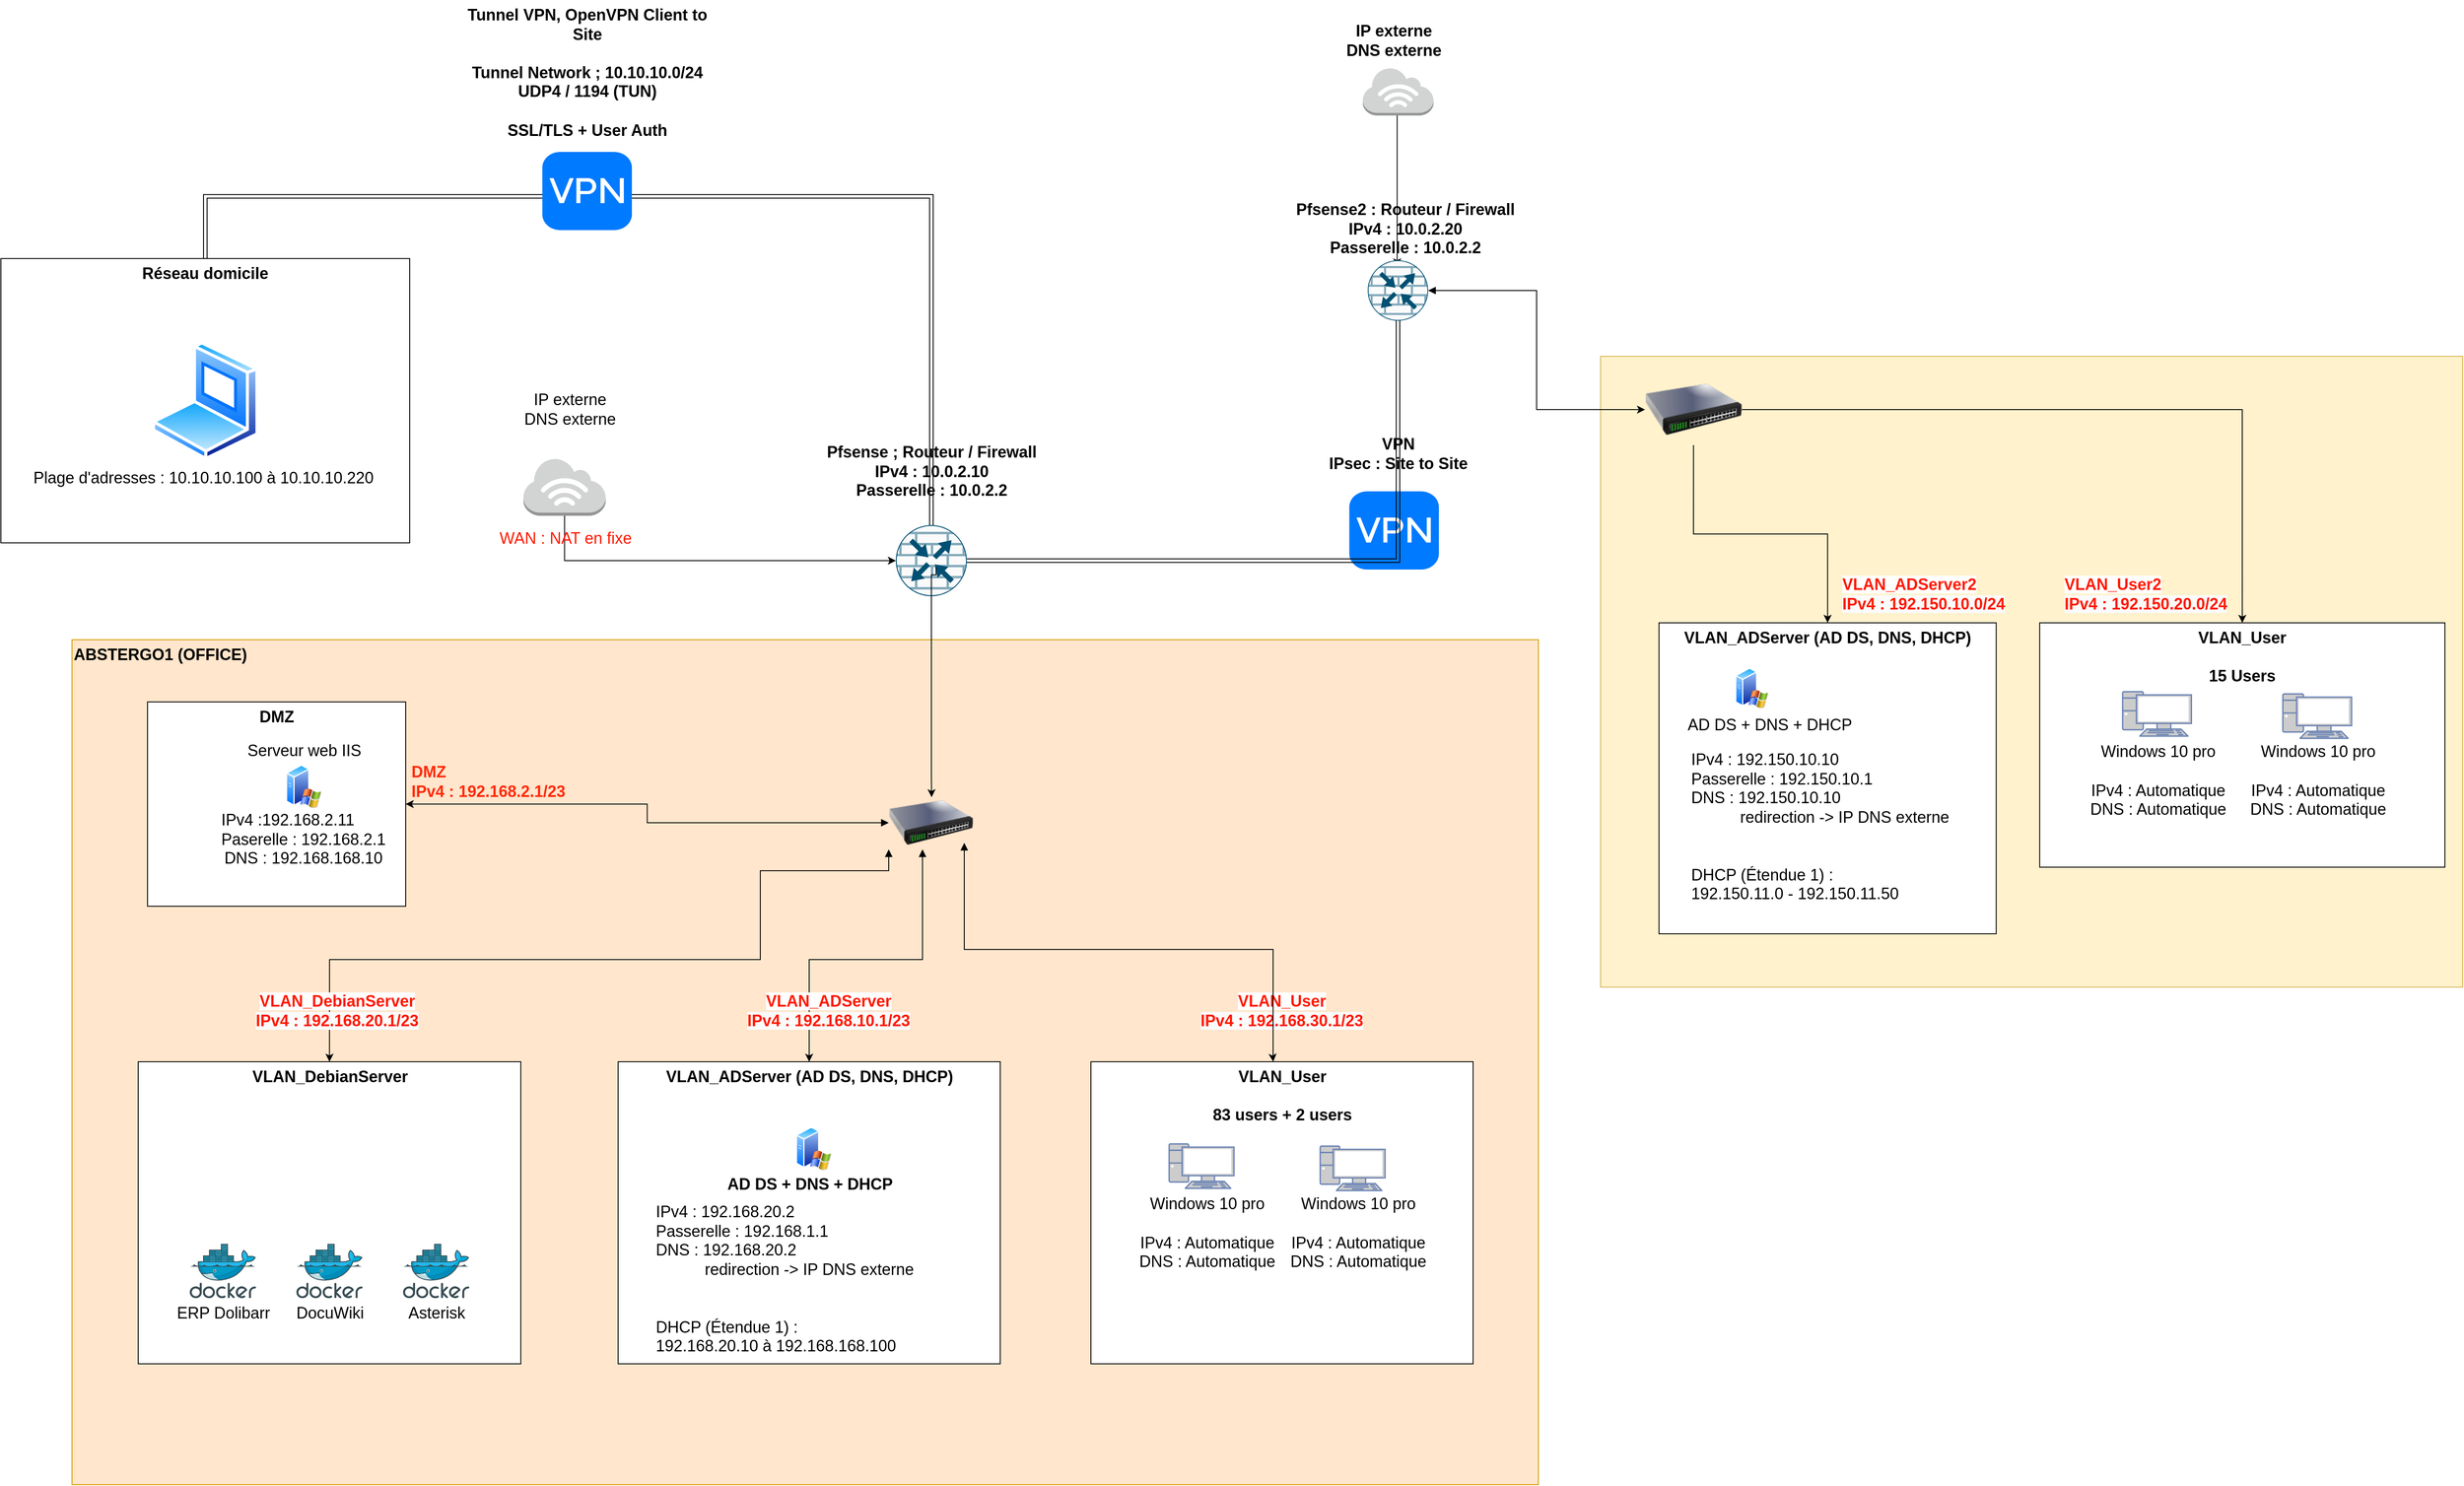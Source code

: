 <mxfile version="22.1.11" type="github">
  <diagram name="Page-1" id="MvZi6WjR5LI27vXb7WO2">
    <mxGraphModel dx="3434" dy="2525" grid="1" gridSize="10" guides="1" tooltips="1" connect="1" arrows="1" fold="1" page="1" pageScale="1" pageWidth="827" pageHeight="1169" math="0" shadow="0">
      <root>
        <mxCell id="0" />
        <mxCell id="1" parent="0" />
        <mxCell id="mZaBF571lBJjx8OvWB_--7" value="&lt;font style=&quot;font-size: 18px;&quot;&gt;&lt;b style=&quot;font-size: 18px;&quot;&gt;ABSTERGO1 (OFFICE)&lt;/b&gt;&lt;/font&gt;" style="rounded=0;whiteSpace=wrap;html=1;verticalAlign=top;fillColor=#ffe6cc;strokeColor=#d79b00;align=left;fontSize=18;" parent="1" vertex="1">
          <mxGeometry x="-600" y="349" width="1650" height="951" as="geometry" />
        </mxCell>
        <mxCell id="mZaBF571lBJjx8OvWB_--5" style="edgeStyle=orthogonalEdgeStyle;rounded=0;orthogonalLoop=1;jettySize=auto;html=1;entryX=0.467;entryY=1.023;entryDx=0;entryDy=0;entryPerimeter=0;fontSize=18;" parent="1" source="er851UC71g-c0nVrdtV7-32" target="er851UC71g-c0nVrdtV7-31" edge="1">
          <mxGeometry relative="1" as="geometry">
            <Array as="points">
              <mxPoint x="895" y="-256" />
              <mxPoint x="891" y="-256" />
            </Array>
          </mxGeometry>
        </mxCell>
        <mxCell id="mZaBF571lBJjx8OvWB_--21" style="edgeStyle=orthogonalEdgeStyle;rounded=0;orthogonalLoop=1;jettySize=auto;html=1;entryX=0;entryY=0.5;entryDx=0;entryDy=0;entryPerimeter=0;fontSize=18;" parent="1" source="er851UC71g-c0nVrdtV7-3" target="er851UC71g-c0nVrdtV7-1" edge="1">
          <mxGeometry relative="1" as="geometry">
            <Array as="points">
              <mxPoint x="-46" y="260" />
            </Array>
          </mxGeometry>
        </mxCell>
        <mxCell id="6ZlObFO1UDX342JjieMF-1" value="" style="group;fontSize=18;" parent="1" vertex="1" connectable="0">
          <mxGeometry x="-680" y="-80" width="460" height="320" as="geometry" />
        </mxCell>
        <mxCell id="mZaBF571lBJjx8OvWB_--22" value="&lt;font style=&quot;font-size: 18px;&quot;&gt;&lt;b style=&quot;font-size: 18px;&quot;&gt;Réseau domicile&lt;/b&gt;&lt;/font&gt;" style="rounded=0;whiteSpace=wrap;html=1;verticalAlign=top;fontSize=18;" parent="6ZlObFO1UDX342JjieMF-1" vertex="1">
          <mxGeometry width="460" height="320" as="geometry" />
        </mxCell>
        <mxCell id="mZaBF571lBJjx8OvWB_--23" value="Plage d&#39;adresses : &lt;font style=&quot;font-size: 18px;&quot;&gt;10.10.10.100 à 10.10.10.220&lt;/font&gt;&amp;nbsp;" style="image;aspect=fixed;perimeter=ellipsePerimeter;html=1;align=center;shadow=0;dashed=0;spacingTop=3;image=img/lib/active_directory/laptop_client.svg;fontSize=18;" parent="6ZlObFO1UDX342JjieMF-1" vertex="1">
          <mxGeometry x="169.7" y="93" width="120.6" height="134" as="geometry" />
        </mxCell>
        <mxCell id="6ZlObFO1UDX342JjieMF-5" value="" style="group;fontSize=18;" parent="1" vertex="1" connectable="0">
          <mxGeometry x="1120" y="30" width="970" height="710" as="geometry" />
        </mxCell>
        <mxCell id="mZaBF571lBJjx8OvWB_--40" value="" style="rounded=0;whiteSpace=wrap;html=1;fillColor=#fff2cc;strokeColor=#d6b656;fontSize=18;" parent="6ZlObFO1UDX342JjieMF-5" vertex="1">
          <mxGeometry width="970" height="710" as="geometry" />
        </mxCell>
        <mxCell id="6ZlObFO1UDX342JjieMF-2" value="" style="group;fontSize=18;" parent="6ZlObFO1UDX342JjieMF-5" vertex="1" connectable="0">
          <mxGeometry x="65.723" y="300" width="384.493" height="350" as="geometry" />
        </mxCell>
        <mxCell id="mZaBF571lBJjx8OvWB_--6" value="&lt;b style=&quot;font-size: 18px;&quot;&gt;VLAN_ADServer (AD DS, DNS, DHCP)&lt;/b&gt;" style="rounded=0;whiteSpace=wrap;html=1;verticalAlign=top;fontSize=18;" parent="6ZlObFO1UDX342JjieMF-2" vertex="1">
          <mxGeometry width="379.42" height="350" as="geometry" />
        </mxCell>
        <mxCell id="6ZlObFO1UDX342JjieMF-23" value="" style="group;fontSize=18;" parent="6ZlObFO1UDX342JjieMF-2" vertex="1" connectable="0">
          <mxGeometry x="34.493" y="50" width="346.78" height="245" as="geometry" />
        </mxCell>
        <mxCell id="er851UC71g-c0nVrdtV7-41" value="" style="image;aspect=fixed;perimeter=ellipsePerimeter;html=1;align=center;shadow=0;dashed=0;spacingTop=3;image=img/lib/active_directory/windows_server_2.svg;fontSize=18;" parent="6ZlObFO1UDX342JjieMF-23" vertex="1">
          <mxGeometry x="51.273" width="37.29" height="46.612" as="geometry" />
        </mxCell>
        <mxCell id="er851UC71g-c0nVrdtV7-42" value="AD DS + DNS + DHCP&lt;br style=&quot;font-size: 18px;&quot;&gt;" style="text;html=1;align=center;verticalAlign=middle;resizable=0;points=[];autosize=1;strokeColor=none;fillColor=none;fontSize=18;" parent="6ZlObFO1UDX342JjieMF-23" vertex="1">
          <mxGeometry x="-15" y="45" width="210" height="40" as="geometry" />
        </mxCell>
        <mxCell id="er851UC71g-c0nVrdtV7-43" value="IPv4 : 192.150.10.10&lt;br style=&quot;font-size: 18px;&quot;&gt;Passerelle : 192.150.10.1&lt;br style=&quot;font-size: 18px;&quot;&gt;DNS : 192.150.10.10&lt;br style=&quot;font-size: 18px;&quot;&gt;&amp;nbsp; &amp;nbsp; &amp;nbsp; &amp;nbsp; &amp;nbsp; &amp;nbsp;redirection -&amp;gt; IP DNS externe&lt;br style=&quot;font-size: 18px;&quot;&gt;&amp;nbsp; &amp;nbsp; &amp;nbsp; &amp;nbsp; &amp;nbsp; &amp;nbsp; &amp;nbsp; &amp;nbsp; &amp;nbsp; &amp;nbsp; &amp;nbsp; &amp;nbsp; &amp;nbsp; &amp;nbsp; &amp;nbsp; &amp;nbsp; &lt;br style=&quot;font-size: 18px;&quot;&gt;&lt;br style=&quot;font-size: 18px;&quot;&gt;DHCP (Étendue 1) :&lt;br style=&quot;font-size: 18px;&quot;&gt;192.150.11.0 - 192.150.11.50" style="text;html=1;align=left;verticalAlign=middle;resizable=0;points=[];autosize=1;strokeColor=none;fillColor=none;fontSize=18;" parent="6ZlObFO1UDX342JjieMF-2" vertex="1">
          <mxGeometry x="34.493" y="135" width="310" height="190" as="geometry" />
        </mxCell>
        <mxCell id="6ZlObFO1UDX342JjieMF-3" value="" style="group;fontSize=18;" parent="6ZlObFO1UDX342JjieMF-5" vertex="1" connectable="0">
          <mxGeometry x="494.09" y="300" width="455.91" height="275" as="geometry" />
        </mxCell>
        <mxCell id="mZaBF571lBJjx8OvWB_--32" value="&lt;font style=&quot;font-size: 18px;&quot;&gt;&lt;b style=&quot;font-size: 18px;&quot;&gt;VLAN_User&lt;br style=&quot;font-size: 18px;&quot;&gt;&lt;br style=&quot;font-size: 18px;&quot;&gt;15 Users&lt;br style=&quot;font-size: 18px;&quot;&gt;&lt;/b&gt;&lt;/font&gt;" style="rounded=0;whiteSpace=wrap;html=1;verticalAlign=top;fontSize=18;" parent="6ZlObFO1UDX342JjieMF-3" vertex="1">
          <mxGeometry width="455.91" height="275" as="geometry" />
        </mxCell>
        <mxCell id="6ZlObFO1UDX342JjieMF-27" value="" style="group;fontSize=18;" parent="6ZlObFO1UDX342JjieMF-3" vertex="1" connectable="0">
          <mxGeometry x="222.654" y="80" width="190.846" height="147.5" as="geometry" />
        </mxCell>
        <mxCell id="mZaBF571lBJjx8OvWB_--34" value="Windows 10 pro&lt;br style=&quot;font-size: 18px;&quot;&gt;&lt;br style=&quot;font-size: 18px;&quot;&gt;IPv4 : Automatique&lt;br style=&quot;font-size: 18px;&quot;&gt;DNS : Automatique" style="text;html=1;align=center;verticalAlign=middle;resizable=0;points=[];autosize=1;strokeColor=none;fillColor=none;fontSize=18;" parent="6ZlObFO1UDX342JjieMF-27" vertex="1">
          <mxGeometry y="47.5" width="180" height="100" as="geometry" />
        </mxCell>
        <mxCell id="mZaBF571lBJjx8OvWB_--36" value="" style="fontColor=#0066CC;verticalAlign=top;verticalLabelPosition=bottom;labelPosition=center;align=center;html=1;outlineConnect=0;fillColor=#CCCCCC;strokeColor=#6881B3;gradientColor=none;gradientDirection=north;strokeWidth=2;shape=mxgraph.networks.pc;fontSize=18;" parent="6ZlObFO1UDX342JjieMF-27" vertex="1">
          <mxGeometry x="50.892" width="77.399" height="50" as="geometry" />
        </mxCell>
        <mxCell id="6ZlObFO1UDX342JjieMF-28" value="" style="group;fontSize=18;" parent="6ZlObFO1UDX342JjieMF-3" vertex="1" connectable="0">
          <mxGeometry x="42.41" y="77.5" width="190.846" height="150" as="geometry" />
        </mxCell>
        <mxCell id="mZaBF571lBJjx8OvWB_--33" value="Windows 10 pro&lt;br style=&quot;font-size: 18px;&quot;&gt;&lt;br style=&quot;font-size: 18px;&quot;&gt;IPv4 : Automatique&lt;br style=&quot;font-size: 18px;&quot;&gt;DNS : Automatique" style="text;html=1;align=center;verticalAlign=middle;resizable=0;points=[];autosize=1;strokeColor=none;fillColor=none;fontSize=18;" parent="6ZlObFO1UDX342JjieMF-28" vertex="1">
          <mxGeometry y="50" width="180" height="100" as="geometry" />
        </mxCell>
        <mxCell id="mZaBF571lBJjx8OvWB_--35" value="" style="fontColor=#0066CC;verticalAlign=top;verticalLabelPosition=bottom;labelPosition=center;align=center;html=1;outlineConnect=0;fillColor=#CCCCCC;strokeColor=#6881B3;gradientColor=none;gradientDirection=north;strokeWidth=2;shape=mxgraph.networks.pc;fontSize=18;" parent="6ZlObFO1UDX342JjieMF-28" vertex="1">
          <mxGeometry x="50.892" width="77.399" height="50" as="geometry" />
        </mxCell>
        <mxCell id="6ZlObFO1UDX342JjieMF-4" value="" style="group;fontSize=18;" parent="6ZlObFO1UDX342JjieMF-5" vertex="1" connectable="0">
          <mxGeometry x="49.999" y="20" width="278.741" height="120" as="geometry" />
        </mxCell>
        <mxCell id="er851UC71g-c0nVrdtV7-39" value="" style="image;html=1;image=img/lib/clip_art/networking/Switch_128x128.png;fontSize=18;" parent="6ZlObFO1UDX342JjieMF-4" vertex="1">
          <mxGeometry width="109.073" height="80" as="geometry" />
        </mxCell>
        <mxCell id="mZaBF571lBJjx8OvWB_--38" style="edgeStyle=orthogonalEdgeStyle;rounded=0;orthogonalLoop=1;jettySize=auto;html=1;exitX=0.5;exitY=1;exitDx=0;exitDy=0;entryX=0.5;entryY=0;entryDx=0;entryDy=0;fontSize=18;" parent="6ZlObFO1UDX342JjieMF-5" source="er851UC71g-c0nVrdtV7-39" target="mZaBF571lBJjx8OvWB_--6" edge="1">
          <mxGeometry relative="1" as="geometry" />
        </mxCell>
        <mxCell id="mZaBF571lBJjx8OvWB_--41" style="edgeStyle=orthogonalEdgeStyle;rounded=0;orthogonalLoop=1;jettySize=auto;html=1;entryX=0.5;entryY=0;entryDx=0;entryDy=0;fontSize=18;" parent="6ZlObFO1UDX342JjieMF-5" source="er851UC71g-c0nVrdtV7-39" target="mZaBF571lBJjx8OvWB_--32" edge="1">
          <mxGeometry relative="1" as="geometry" />
        </mxCell>
        <mxCell id="er851UC71g-c0nVrdtV7-44" value="&lt;font style=&quot;font-size: 18px;&quot; color=&quot;#ff1900&quot;&gt;&lt;b style=&quot;font-size: 18px;&quot;&gt;&lt;span style=&quot;font-family: Helvetica; font-style: normal; font-variant-ligatures: normal; font-variant-caps: normal; letter-spacing: normal; orphans: 2; text-align: center; text-indent: 0px; text-transform: none; widows: 2; word-spacing: 0px; -webkit-text-stroke-width: 0px; background-color: rgb(255, 255, 255); text-decoration-thickness: initial; text-decoration-style: initial; text-decoration-color: initial; float: none; font-size: 18px; display: inline !important;&quot;&gt;VLAN_ADServer2&lt;/span&gt;&lt;br style=&quot;border-color: var(--border-color); font-family: Helvetica; font-style: normal; font-variant-ligatures: normal; font-variant-caps: normal; letter-spacing: normal; orphans: 2; text-indent: 0px; text-transform: none; widows: 2; word-spacing: 0px; -webkit-text-stroke-width: 0px; text-decoration-thickness: initial; text-decoration-style: initial; text-decoration-color: initial; text-align: left; background-color: rgb(251, 251, 251); font-size: 18px;&quot;&gt;&lt;span style=&quot;border-color: var(--border-color); font-family: Helvetica; font-style: normal; font-variant-ligatures: normal; font-variant-caps: normal; letter-spacing: normal; orphans: 2; text-indent: 0px; text-transform: none; widows: 2; word-spacing: 0px; -webkit-text-stroke-width: 0px; text-decoration-thickness: initial; text-decoration-style: initial; text-decoration-color: initial; text-align: left; background-color: rgb(251, 251, 251); font-size: 18px;&quot;&gt;IPv4 : 192.150.10.0/24&lt;/span&gt;&lt;/b&gt;&lt;/font&gt;" style="text;whiteSpace=wrap;html=1;fontSize=18;" parent="6ZlObFO1UDX342JjieMF-5" vertex="1">
          <mxGeometry x="270" y="240" width="200" height="60" as="geometry" />
        </mxCell>
        <mxCell id="l20Mbu9L8WL3aNmQUQiv-1" value="&lt;font style=&quot;font-size: 18px;&quot; color=&quot;#ff1900&quot;&gt;&lt;b style=&quot;font-size: 18px;&quot;&gt;&lt;span style=&quot;font-family: Helvetica; font-style: normal; font-variant-ligatures: normal; font-variant-caps: normal; letter-spacing: normal; orphans: 2; text-align: center; text-indent: 0px; text-transform: none; widows: 2; word-spacing: 0px; -webkit-text-stroke-width: 0px; background-color: rgb(255, 255, 255); text-decoration-thickness: initial; text-decoration-style: initial; text-decoration-color: initial; float: none; font-size: 18px; display: inline !important;&quot;&gt;VLAN_User2&lt;/span&gt;&lt;br style=&quot;border-color: var(--border-color); font-family: Helvetica; font-style: normal; font-variant-ligatures: normal; font-variant-caps: normal; letter-spacing: normal; orphans: 2; text-indent: 0px; text-transform: none; widows: 2; word-spacing: 0px; -webkit-text-stroke-width: 0px; text-decoration-thickness: initial; text-decoration-style: initial; text-decoration-color: initial; text-align: left; background-color: rgb(251, 251, 251); font-size: 18px;&quot;&gt;&lt;span style=&quot;border-color: var(--border-color); font-family: Helvetica; font-style: normal; font-variant-ligatures: normal; font-variant-caps: normal; letter-spacing: normal; orphans: 2; text-indent: 0px; text-transform: none; widows: 2; word-spacing: 0px; -webkit-text-stroke-width: 0px; text-decoration-thickness: initial; text-decoration-style: initial; text-decoration-color: initial; text-align: left; background-color: rgb(251, 251, 251); font-size: 18px;&quot;&gt;IPv4 : 192.150.20.0/24&lt;/span&gt;&lt;/b&gt;&lt;/font&gt;" style="text;whiteSpace=wrap;html=1;fontSize=18;" vertex="1" parent="6ZlObFO1UDX342JjieMF-5">
          <mxGeometry x="520" y="240" width="193.7" height="60" as="geometry" />
        </mxCell>
        <mxCell id="mZaBF571lBJjx8OvWB_--37" style="edgeStyle=orthogonalEdgeStyle;rounded=0;orthogonalLoop=1;jettySize=auto;html=1;exitX=1;exitY=0.5;exitDx=0;exitDy=0;exitPerimeter=0;entryX=0;entryY=0.5;entryDx=0;entryDy=0;fontSize=18;startArrow=block;startFill=1;" parent="1" source="er851UC71g-c0nVrdtV7-30" target="er851UC71g-c0nVrdtV7-39" edge="1">
          <mxGeometry relative="1" as="geometry" />
        </mxCell>
        <mxCell id="6ZlObFO1UDX342JjieMF-32" value="" style="group;fontSize=18;" parent="1" vertex="1" connectable="0">
          <mxGeometry x="827" y="-350" width="125" height="109" as="geometry" />
        </mxCell>
        <mxCell id="er851UC71g-c0nVrdtV7-32" value="" style="outlineConnect=0;dashed=0;verticalLabelPosition=bottom;verticalAlign=top;align=center;html=1;shape=mxgraph.aws3.internet_3;fillColor=#D2D3D3;gradientColor=none;movable=1;resizable=1;rotatable=1;deletable=1;editable=1;locked=0;connectable=1;fontSize=18;" parent="6ZlObFO1UDX342JjieMF-32" vertex="1">
          <mxGeometry x="25.5" y="55" width="79.5" height="54" as="geometry" />
        </mxCell>
        <mxCell id="er851UC71g-c0nVrdtV7-34" value="IP externe&lt;br style=&quot;font-size: 18px;&quot;&gt;DNS externe" style="text;html=1;align=center;verticalAlign=middle;resizable=1;points=[];autosize=1;strokeColor=none;fillColor=none;fontSize=18;fontStyle=1;movable=1;rotatable=1;deletable=1;editable=1;locked=0;connectable=1;" parent="6ZlObFO1UDX342JjieMF-32" vertex="1">
          <mxGeometry x="-5" y="-5" width="130" height="60" as="geometry" />
        </mxCell>
        <mxCell id="6ZlObFO1UDX342JjieMF-34" value="" style="edgeStyle=orthogonalEdgeStyle;rounded=0;orthogonalLoop=1;jettySize=auto;html=1;entryX=0.5;entryY=0;entryDx=0;entryDy=0;entryPerimeter=0;endArrow=none;endFill=0;shape=link;exitX=0.5;exitY=0;exitDx=0;exitDy=0;fontSize=18;" parent="1" source="mZaBF571lBJjx8OvWB_--22" target="mZaBF571lBJjx8OvWB_--28" edge="1">
          <mxGeometry relative="1" as="geometry">
            <Array as="points">
              <mxPoint x="-450" y="-150" />
            </Array>
            <mxPoint x="-450" y="-80" as="sourcePoint" />
            <mxPoint x="353" y="220" as="targetPoint" />
          </mxGeometry>
        </mxCell>
        <mxCell id="mZaBF571lBJjx8OvWB_--27" style="edgeStyle=orthogonalEdgeStyle;rounded=0;orthogonalLoop=1;jettySize=auto;html=1;entryX=0.5;entryY=0;entryDx=0;entryDy=0;entryPerimeter=0;endArrow=none;endFill=0;shape=link;exitX=0.5;exitY=0;exitDx=0;exitDy=0;fontSize=18;" parent="1" source="mZaBF571lBJjx8OvWB_--28" target="er851UC71g-c0nVrdtV7-1" edge="1">
          <mxGeometry relative="1" as="geometry">
            <Array as="points">
              <mxPoint x="-20" y="-150" />
              <mxPoint x="367" y="-150" />
            </Array>
            <mxPoint x="-490.13" y="148" as="sourcePoint" />
            <mxPoint x="2.87" y="-330" as="targetPoint" />
          </mxGeometry>
        </mxCell>
        <mxCell id="6ZlObFO1UDX342JjieMF-36" value="" style="group;fontSize=18;" parent="1" vertex="1" connectable="0">
          <mxGeometry x="837.25" y="-222" width="212.75" height="492" as="geometry" />
        </mxCell>
        <mxCell id="6ZlObFO1UDX342JjieMF-39" value="" style="group;fontSize=18;" parent="6ZlObFO1UDX342JjieMF-36" vertex="1" connectable="0">
          <mxGeometry x="-45.25" y="331.5" width="200" height="160.5" as="geometry" />
        </mxCell>
        <mxCell id="mZaBF571lBJjx8OvWB_--30" value="" style="html=1;strokeWidth=1;shadow=0;dashed=0;shape=mxgraph.ios7.misc.vpn;fillColor=#007AFF;strokeColor=none;buttonText=;strokeColor2=#222222;fontColor=#222222;fontSize=18;verticalLabelPosition=bottom;verticalAlign=top;align=center;sketch=0;" parent="6ZlObFO1UDX342JjieMF-39" vertex="1">
          <mxGeometry x="45.25" y="72.5" width="100.75" height="88" as="geometry" />
        </mxCell>
        <mxCell id="er851UC71g-c0nVrdtV7-52" value="VPN &lt;br style=&quot;font-size: 18px;&quot;&gt;IPsec : Site to Site" style="text;html=1;align=center;verticalAlign=middle;resizable=0;points=[];autosize=1;strokeColor=none;fillColor=none;fontSize=18;fontStyle=1" parent="6ZlObFO1UDX342JjieMF-39" vertex="1">
          <mxGeometry x="10" width="180" height="60" as="geometry" />
        </mxCell>
        <mxCell id="6ZlObFO1UDX342JjieMF-31" value="" style="group;fontSize=18;" parent="6ZlObFO1UDX342JjieMF-36" vertex="1" connectable="0">
          <mxGeometry x="-87.25" y="64" width="300" height="158" as="geometry" />
        </mxCell>
        <mxCell id="er851UC71g-c0nVrdtV7-30" value="" style="sketch=0;points=[[0.5,0,0],[1,0.5,0],[0.5,1,0],[0,0.5,0],[0.145,0.145,0],[0.856,0.145,0],[0.855,0.856,0],[0.145,0.855,0]];verticalLabelPosition=bottom;html=1;verticalAlign=top;aspect=fixed;align=center;pointerEvents=1;shape=mxgraph.cisco19.rect;prIcon=router_with_firewall;fillColor=#FAFAFA;strokeColor=#005073;fontSize=18;" parent="6ZlObFO1UDX342JjieMF-31" vertex="1">
          <mxGeometry x="108" y="80" width="68" height="68" as="geometry" />
        </mxCell>
        <mxCell id="er851UC71g-c0nVrdtV7-31" value="&lt;font style=&quot;font-size: 18px;&quot;&gt;Pfsense2 : Routeur / Firewall&lt;br style=&quot;font-size: 18px;&quot;&gt;IPv4 : 10.0.2.20&lt;br style=&quot;font-size: 18px;&quot;&gt;Passerelle : 10.0.2.2&lt;br style=&quot;font-size: 18px;&quot;&gt;&lt;/font&gt;" style="text;html=1;align=center;verticalAlign=middle;resizable=0;points=[];autosize=1;strokeColor=none;fillColor=none;fontSize=18;fontStyle=1" parent="6ZlObFO1UDX342JjieMF-31" vertex="1">
          <mxGeometry x="15" y="5" width="270" height="80" as="geometry" />
        </mxCell>
        <mxCell id="6ZlObFO1UDX342JjieMF-38" value="" style="group;fontSize=18;" parent="1" vertex="1" connectable="0">
          <mxGeometry x="229.5" y="109.5" width="275" height="190.5" as="geometry" />
        </mxCell>
        <mxCell id="er851UC71g-c0nVrdtV7-1" value="" style="sketch=0;points=[[0.5,0,0],[1,0.5,0],[0.5,1,0],[0,0.5,0],[0.145,0.145,0],[0.856,0.145,0],[0.855,0.856,0],[0.145,0.855,0]];verticalLabelPosition=bottom;html=1;verticalAlign=top;aspect=fixed;align=center;pointerEvents=1;shape=mxgraph.cisco19.rect;prIcon=router_with_firewall;fillColor=#FAFAFA;strokeColor=#005073;fontSize=18;" parent="6ZlObFO1UDX342JjieMF-38" vertex="1">
          <mxGeometry x="97.5" y="110.5" width="80" height="80" as="geometry" />
        </mxCell>
        <mxCell id="yVtWUF_JaeqVQCscmgx5-1" value="&lt;font style=&quot;font-size: 18px;&quot;&gt;&lt;b style=&quot;border-color: var(--border-color); font-size: 18px;&quot;&gt;Pfsense ; Routeur / Firewall&lt;/b&gt;&lt;b style=&quot;font-size: 18px;&quot;&gt;&lt;br style=&quot;font-size: 18px;&quot;&gt;IPv4 : 10.0.2.10&lt;br style=&quot;font-size: 18px;&quot;&gt;Passerelle : 10.0.2.2&lt;/b&gt;&lt;br style=&quot;font-size: 18px;&quot;&gt;&lt;/font&gt;" style="text;html=1;strokeColor=none;fillColor=none;align=center;verticalAlign=middle;whiteSpace=wrap;rounded=0;fontSize=18;" parent="6ZlObFO1UDX342JjieMF-38" vertex="1">
          <mxGeometry width="275" height="100" as="geometry" />
        </mxCell>
        <mxCell id="er851UC71g-c0nVrdtV7-50" style="edgeStyle=orthogonalEdgeStyle;rounded=0;orthogonalLoop=1;jettySize=auto;html=1;endArrow=none;endFill=0;shape=link;exitX=1;exitY=0.5;exitDx=0;exitDy=0;exitPerimeter=0;entryX=0.5;entryY=1;entryDx=0;entryDy=0;entryPerimeter=0;fontSize=18;" parent="1" source="er851UC71g-c0nVrdtV7-1" target="er851UC71g-c0nVrdtV7-30" edge="1">
          <mxGeometry relative="1" as="geometry">
            <Array as="points">
              <mxPoint x="892" y="260" />
            </Array>
            <mxPoint x="430" y="265.0" as="sourcePoint" />
            <mxPoint x="888" y="-222" as="targetPoint" />
          </mxGeometry>
        </mxCell>
        <mxCell id="6ZlObFO1UDX342JjieMF-40" value="" style="group;fontSize=18;" parent="1" vertex="1" connectable="0">
          <mxGeometry x="-120" y="60" width="160" height="195" as="geometry" />
        </mxCell>
        <mxCell id="er851UC71g-c0nVrdtV7-13" value="&lt;font color=&quot;#ff1900&quot; style=&quot;font-size: 18px;&quot;&gt;WAN : NAT en fixe&lt;/font&gt;" style="text;html=1;align=center;verticalAlign=middle;resizable=0;points=[];autosize=1;strokeColor=none;fillColor=none;fontSize=18;" parent="6ZlObFO1UDX342JjieMF-40" vertex="1">
          <mxGeometry x="-10" y="155" width="170" height="40" as="geometry" />
        </mxCell>
        <mxCell id="6ZlObFO1UDX342JjieMF-37" value="" style="group;fontSize=18;" parent="6ZlObFO1UDX342JjieMF-40" vertex="1" connectable="0">
          <mxGeometry x="10" width="140" height="149.5" as="geometry" />
        </mxCell>
        <mxCell id="er851UC71g-c0nVrdtV7-3" value="" style="outlineConnect=0;dashed=0;verticalLabelPosition=bottom;verticalAlign=top;align=center;html=1;shape=mxgraph.aws3.internet_3;fillColor=#D2D3D3;gradientColor=none;fontSize=18;" parent="6ZlObFO1UDX342JjieMF-37" vertex="1">
          <mxGeometry x="18" y="84.5" width="92.5" height="65" as="geometry" />
        </mxCell>
        <mxCell id="er851UC71g-c0nVrdtV7-6" value="&lt;font style=&quot;font-size: 18px;&quot;&gt;IP externe&lt;br style=&quot;font-size: 18px;&quot;&gt;DNS externe&lt;/font&gt;" style="text;html=1;align=center;verticalAlign=middle;resizable=0;points=[];autosize=1;strokeColor=none;fillColor=none;fontSize=18;" parent="6ZlObFO1UDX342JjieMF-37" vertex="1">
          <mxGeometry x="5" width="130" height="60" as="geometry" />
        </mxCell>
        <mxCell id="er851UC71g-c0nVrdtV7-9" value="" style="image;html=1;image=img/lib/clip_art/networking/Switch_128x128.png;fontSize=18;" parent="1" vertex="1">
          <mxGeometry x="319" y="525" width="95" height="60" as="geometry" />
        </mxCell>
        <mxCell id="mZaBF571lBJjx8OvWB_--20" style="edgeStyle=orthogonalEdgeStyle;rounded=0;orthogonalLoop=1;jettySize=auto;html=1;exitX=0.5;exitY=1;exitDx=0;exitDy=0;exitPerimeter=0;entryX=0.508;entryY=0.021;entryDx=0;entryDy=0;fontSize=18;entryPerimeter=0;" parent="1" target="er851UC71g-c0nVrdtV7-9" edge="1">
          <mxGeometry relative="1" as="geometry">
            <mxPoint x="372.25" y="267.5" as="sourcePoint" />
            <mxPoint x="367.25" y="502.5" as="targetPoint" />
            <Array as="points">
              <mxPoint x="372" y="276" />
              <mxPoint x="367" y="276" />
              <mxPoint x="367" y="502" />
              <mxPoint x="367" y="502" />
            </Array>
          </mxGeometry>
        </mxCell>
        <mxCell id="NEBlF3I7ez4M1kG7c2lx-2" style="edgeStyle=orthogonalEdgeStyle;rounded=0;orthogonalLoop=1;jettySize=auto;html=1;exitX=0;exitY=1;exitDx=0;exitDy=0;entryX=0.5;entryY=0;entryDx=0;entryDy=0;fontSize=18;startArrow=block;startFill=1;" parent="1" source="er851UC71g-c0nVrdtV7-9" target="fWp4V6kTdG-GsxBKZvSA-1" edge="1">
          <mxGeometry relative="1" as="geometry">
            <Array as="points">
              <mxPoint x="309.5" y="609" />
              <mxPoint x="174.5" y="609" />
              <mxPoint x="174.5" y="709" />
              <mxPoint x="-320.5" y="709" />
            </Array>
          </mxGeometry>
        </mxCell>
        <mxCell id="mZaBF571lBJjx8OvWB_--11" style="edgeStyle=orthogonalEdgeStyle;rounded=0;orthogonalLoop=1;jettySize=auto;html=1;entryX=1;entryY=0.5;entryDx=0;entryDy=0;fontSize=18;startArrow=block;startFill=1;" parent="1" source="er851UC71g-c0nVrdtV7-9" target="er851UC71g-c0nVrdtV7-15" edge="1">
          <mxGeometry relative="1" as="geometry" />
        </mxCell>
        <mxCell id="mZaBF571lBJjx8OvWB_--10" style="edgeStyle=orthogonalEdgeStyle;rounded=0;orthogonalLoop=1;jettySize=auto;html=1;entryX=0.5;entryY=0;entryDx=0;entryDy=0;startArrow=block;startFill=1;fontSize=18;" parent="1" source="er851UC71g-c0nVrdtV7-9" target="mZaBF571lBJjx8OvWB_--1" edge="1">
          <mxGeometry relative="1" as="geometry">
            <Array as="points">
              <mxPoint x="357" y="709" />
              <mxPoint x="229" y="709" />
            </Array>
            <mxPoint x="364.5" y="614" as="sourcePoint" />
          </mxGeometry>
        </mxCell>
        <mxCell id="6ZlObFO1UDX342JjieMF-16" value="" style="group;fontSize=18;" parent="1" vertex="1" connectable="0">
          <mxGeometry x="-525.5" y="739" width="430.5" height="425" as="geometry" />
        </mxCell>
        <mxCell id="mZaBF571lBJjx8OvWB_--16" value="&lt;font style=&quot;font-size: 18px;&quot; color=&quot;#ff1900&quot;&gt;&lt;b style=&quot;font-size: 18px;&quot;&gt;&lt;span style=&quot;font-family: Helvetica; font-style: normal; font-variant-ligatures: normal; font-variant-caps: normal; letter-spacing: normal; orphans: 2; text-indent: 0px; text-transform: none; widows: 2; word-spacing: 0px; -webkit-text-stroke-width: 0px; background-color: rgb(255, 255, 255); text-decoration-thickness: initial; text-decoration-style: initial; text-decoration-color: initial; float: none; font-size: 18px; display: inline !important;&quot;&gt;VLAN_DebianServer&lt;/span&gt;&lt;br style=&quot;border-color: var(--border-color); font-family: Helvetica; font-style: normal; font-variant-ligatures: normal; font-variant-caps: normal; letter-spacing: normal; orphans: 2; text-indent: 0px; text-transform: none; widows: 2; word-spacing: 0px; -webkit-text-stroke-width: 0px; text-decoration-thickness: initial; text-decoration-style: initial; text-decoration-color: initial; background-color: rgb(251, 251, 251); font-size: 18px;&quot;&gt;&lt;span style=&quot;border-color: var(--border-color); font-family: Helvetica; font-style: normal; font-variant-ligatures: normal; font-variant-caps: normal; letter-spacing: normal; orphans: 2; text-indent: 0px; text-transform: none; widows: 2; word-spacing: 0px; -webkit-text-stroke-width: 0px; text-decoration-thickness: initial; text-decoration-style: initial; text-decoration-color: initial; background-color: rgb(251, 251, 251); font-size: 18px;&quot;&gt;IPv4 : 192.168.20.1/23&lt;/span&gt;&lt;/b&gt;&lt;/font&gt;" style="text;whiteSpace=wrap;html=1;align=center;fontSize=18;" parent="6ZlObFO1UDX342JjieMF-16" vertex="1">
          <mxGeometry x="17.5" width="413" height="50" as="geometry" />
        </mxCell>
        <mxCell id="6ZlObFO1UDX342JjieMF-15" value="" style="group;fontSize=18;" parent="6ZlObFO1UDX342JjieMF-16" vertex="1" connectable="0">
          <mxGeometry y="85" width="430.5" height="340" as="geometry" />
        </mxCell>
        <mxCell id="fWp4V6kTdG-GsxBKZvSA-1" value="&lt;font style=&quot;font-size: 18px;&quot;&gt;&lt;b style=&quot;font-size: 18px;&quot;&gt;VLAN_DebianServer&lt;br style=&quot;font-size: 18px;&quot;&gt;&lt;/b&gt;&lt;/font&gt;" style="rounded=0;whiteSpace=wrap;html=1;verticalAlign=top;fontSize=18;" parent="6ZlObFO1UDX342JjieMF-15" vertex="1">
          <mxGeometry width="430.5" height="340" as="geometry" />
        </mxCell>
        <mxCell id="6ZlObFO1UDX342JjieMF-14" value="" style="group;fontSize=18;" parent="6ZlObFO1UDX342JjieMF-15" vertex="1" connectable="0">
          <mxGeometry x="58" y="205.0" width="314.51" height="61.1" as="geometry" />
        </mxCell>
        <mxCell id="mZaBF571lBJjx8OvWB_--13" value="&lt;font style=&quot;font-size: 18px;&quot;&gt;ERP Dolibarr&lt;/font&gt;" style="image;sketch=0;aspect=fixed;html=1;points=[];align=center;fontSize=18;image=img/lib/mscae/Docker.svg;" parent="6ZlObFO1UDX342JjieMF-14" vertex="1">
          <mxGeometry y="1.137e-13" width="74.51" height="61.1" as="geometry" />
        </mxCell>
        <mxCell id="mZaBF571lBJjx8OvWB_--14" value="&lt;font style=&quot;font-size: 18px;&quot;&gt;DocuWiki&lt;br style=&quot;font-size: 18px;&quot;&gt;&lt;/font&gt;" style="image;sketch=0;aspect=fixed;html=1;points=[];align=center;fontSize=18;image=img/lib/mscae/Docker.svg;" parent="6ZlObFO1UDX342JjieMF-14" vertex="1">
          <mxGeometry x="120" width="74.51" height="61.1" as="geometry" />
        </mxCell>
        <mxCell id="mZaBF571lBJjx8OvWB_--15" value="&lt;font style=&quot;font-size: 18px;&quot;&gt;Asterisk&lt;br style=&quot;font-size: 18px;&quot;&gt;&lt;/font&gt;" style="image;sketch=0;aspect=fixed;html=1;points=[];align=center;fontSize=18;image=img/lib/mscae/Docker.svg;" parent="6ZlObFO1UDX342JjieMF-14" vertex="1">
          <mxGeometry x="240" width="74.51" height="61.1" as="geometry" />
        </mxCell>
        <mxCell id="6ZlObFO1UDX342JjieMF-17" value="" style="group;fontSize=18;" parent="1" vertex="1" connectable="0">
          <mxGeometry x="14.5" y="739" width="443" height="425" as="geometry" />
        </mxCell>
        <mxCell id="mZaBF571lBJjx8OvWB_--18" value="&lt;font style=&quot;font-size: 18px;&quot; color=&quot;#ff1900&quot;&gt;&lt;b style=&quot;font-size: 18px;&quot;&gt;&lt;span style=&quot;font-family: Helvetica; font-style: normal; font-variant-ligatures: normal; font-variant-caps: normal; letter-spacing: normal; orphans: 2; text-indent: 0px; text-transform: none; widows: 2; word-spacing: 0px; -webkit-text-stroke-width: 0px; background-color: rgb(255, 255, 255); text-decoration-thickness: initial; text-decoration-style: initial; text-decoration-color: initial; float: none; font-size: 18px; display: inline !important;&quot;&gt;VLAN_ADServer&lt;/span&gt;&lt;br style=&quot;border-color: var(--border-color); font-family: Helvetica; font-style: normal; font-variant-ligatures: normal; font-variant-caps: normal; letter-spacing: normal; orphans: 2; text-indent: 0px; text-transform: none; widows: 2; word-spacing: 0px; -webkit-text-stroke-width: 0px; text-decoration-thickness: initial; text-decoration-style: initial; text-decoration-color: initial; background-color: rgb(251, 251, 251); font-size: 18px;&quot;&gt;&lt;span style=&quot;border-color: var(--border-color); font-family: Helvetica; font-style: normal; font-variant-ligatures: normal; font-variant-caps: normal; letter-spacing: normal; orphans: 2; text-indent: 0px; text-transform: none; widows: 2; word-spacing: 0px; -webkit-text-stroke-width: 0px; text-decoration-thickness: initial; text-decoration-style: initial; text-decoration-color: initial; background-color: rgb(251, 251, 251); font-size: 18px;&quot;&gt;IPv4 : 192.168.10.1/23&lt;/span&gt;&lt;/b&gt;&lt;/font&gt;" style="text;whiteSpace=wrap;html=1;align=center;fontSize=18;" parent="6ZlObFO1UDX342JjieMF-17" vertex="1">
          <mxGeometry x="30" width="413" height="50" as="geometry" />
        </mxCell>
        <mxCell id="6ZlObFO1UDX342JjieMF-7" value="" style="group;fontSize=18;" parent="6ZlObFO1UDX342JjieMF-17" vertex="1" connectable="0">
          <mxGeometry y="85" width="430" height="340" as="geometry" />
        </mxCell>
        <mxCell id="6ZlObFO1UDX342JjieMF-13" value="" style="group;fontSize=18;" parent="6ZlObFO1UDX342JjieMF-7" vertex="1" connectable="0">
          <mxGeometry width="430" height="340" as="geometry" />
        </mxCell>
        <mxCell id="mZaBF571lBJjx8OvWB_--1" value="&lt;font style=&quot;font-size: 18px;&quot;&gt;&lt;b style=&quot;font-size: 18px;&quot;&gt;VLAN_ADServer (AD DS, DNS, DHCP)&lt;br style=&quot;font-size: 18px;&quot;&gt;&lt;br style=&quot;font-size: 18px;&quot;&gt;&lt;/b&gt;&lt;/font&gt;" style="rounded=0;whiteSpace=wrap;html=1;verticalAlign=top;fontSize=18;" parent="6ZlObFO1UDX342JjieMF-13" vertex="1">
          <mxGeometry width="430" height="340" as="geometry" />
        </mxCell>
        <mxCell id="6ZlObFO1UDX342JjieMF-12" value="" style="group;fontSize=18;" parent="6ZlObFO1UDX342JjieMF-13" vertex="1" connectable="0">
          <mxGeometry x="40" y="72.5" width="350" height="267.5" as="geometry" />
        </mxCell>
        <mxCell id="er851UC71g-c0nVrdtV7-7" value="" style="image;aspect=fixed;perimeter=ellipsePerimeter;html=1;align=center;shadow=0;dashed=0;spacingTop=3;image=img/lib/active_directory/windows_server_2.svg;fontSize=18;fontStyle=1" parent="6ZlObFO1UDX342JjieMF-12" vertex="1">
          <mxGeometry x="160" width="40" height="50" as="geometry" />
        </mxCell>
        <mxCell id="er851UC71g-c0nVrdtV7-21" value="IPv4 : 192.168.20.2&lt;br style=&quot;font-size: 18px;&quot;&gt;Passerelle : 192.168.1.1&lt;br style=&quot;font-size: 18px;&quot;&gt;DNS : 192.168.20.2&lt;br style=&quot;font-size: 18px;&quot;&gt;&amp;nbsp; &amp;nbsp; &amp;nbsp; &amp;nbsp; &amp;nbsp; &amp;nbsp;redirection -&amp;gt; IP DNS externe&lt;br style=&quot;font-size: 18px;&quot;&gt;&amp;nbsp; &amp;nbsp; &amp;nbsp; &amp;nbsp; &amp;nbsp; &amp;nbsp; &amp;nbsp; &amp;nbsp; &amp;nbsp; &amp;nbsp; &amp;nbsp; &amp;nbsp; &amp;nbsp; &amp;nbsp;&amp;nbsp; &lt;br style=&quot;font-size: 18px;&quot;&gt;&lt;br style=&quot;font-size: 18px;&quot;&gt;DHCP (Étendue 1) :&lt;br style=&quot;font-size: 18px;&quot;&gt;192.168.20.10 à 192.168.168.100" style="text;html=1;align=left;verticalAlign=middle;resizable=0;points=[];autosize=1;strokeColor=none;fillColor=none;fontSize=18;" parent="6ZlObFO1UDX342JjieMF-12" vertex="1">
          <mxGeometry y="77.5" width="310" height="190" as="geometry" />
        </mxCell>
        <mxCell id="er851UC71g-c0nVrdtV7-8" value="&lt;b style=&quot;font-size: 18px;&quot;&gt;AD DS + DNS + DHCP&lt;/b&gt;" style="text;html=1;align=center;verticalAlign=middle;resizable=0;points=[];autosize=1;strokeColor=none;fillColor=none;fontSize=18;" parent="6ZlObFO1UDX342JjieMF-12" vertex="1">
          <mxGeometry x="70" y="45" width="210" height="40" as="geometry" />
        </mxCell>
        <mxCell id="6ZlObFO1UDX342JjieMF-18" value="" style="group;fontSize=18;" parent="1" vertex="1" connectable="0">
          <mxGeometry x="546.5" y="739" width="430" height="425" as="geometry" />
        </mxCell>
        <mxCell id="mZaBF571lBJjx8OvWB_--19" value="&lt;font style=&quot;font-size: 18px;&quot; color=&quot;#ff1900&quot;&gt;&lt;b style=&quot;font-size: 18px;&quot;&gt;&lt;span style=&quot;font-family: Helvetica; font-style: normal; font-variant-ligatures: normal; font-variant-caps: normal; letter-spacing: normal; orphans: 2; text-indent: 0px; text-transform: none; widows: 2; word-spacing: 0px; -webkit-text-stroke-width: 0px; background-color: rgb(255, 255, 255); text-decoration-thickness: initial; text-decoration-style: initial; text-decoration-color: initial; float: none; font-size: 18px; display: inline !important;&quot;&gt;VLAN_User&lt;/span&gt;&lt;br style=&quot;border-color: var(--border-color); font-family: Helvetica; font-style: normal; font-variant-ligatures: normal; font-variant-caps: normal; letter-spacing: normal; orphans: 2; text-indent: 0px; text-transform: none; widows: 2; word-spacing: 0px; -webkit-text-stroke-width: 0px; text-decoration-thickness: initial; text-decoration-style: initial; text-decoration-color: initial; background-color: rgb(251, 251, 251); font-size: 18px;&quot;&gt;&lt;span style=&quot;border-color: var(--border-color); font-family: Helvetica; font-style: normal; font-variant-ligatures: normal; font-variant-caps: normal; letter-spacing: normal; orphans: 2; text-indent: 0px; text-transform: none; widows: 2; word-spacing: 0px; -webkit-text-stroke-width: 0px; text-decoration-thickness: initial; text-decoration-style: initial; text-decoration-color: initial; background-color: rgb(251, 251, 251); font-size: 18px;&quot;&gt;IPv4 : 192.168.30.1/23&lt;/span&gt;&lt;/b&gt;&lt;/font&gt;" style="text;whiteSpace=wrap;html=1;align=center;fontSize=18;" parent="6ZlObFO1UDX342JjieMF-18" vertex="1">
          <mxGeometry x="8.5" width="413" height="50" as="geometry" />
        </mxCell>
        <mxCell id="6ZlObFO1UDX342JjieMF-11" value="" style="group;fontSize=18;" parent="6ZlObFO1UDX342JjieMF-18" vertex="1" connectable="0">
          <mxGeometry y="85" width="430" height="340" as="geometry" />
        </mxCell>
        <mxCell id="mZaBF571lBJjx8OvWB_--3" value="&lt;font style=&quot;font-size: 18px;&quot;&gt;&lt;b style=&quot;font-size: 18px;&quot;&gt;VLAN_User&lt;br style=&quot;font-size: 18px;&quot;&gt;&lt;br style=&quot;font-size: 18px;&quot;&gt;83 users + 2 users&lt;br style=&quot;font-size: 18px;&quot;&gt;&lt;/b&gt;&lt;/font&gt;" style="rounded=0;whiteSpace=wrap;html=1;verticalAlign=top;fontSize=18;" parent="6ZlObFO1UDX342JjieMF-11" vertex="1">
          <mxGeometry width="430" height="340" as="geometry" />
        </mxCell>
        <mxCell id="6ZlObFO1UDX342JjieMF-9" value="" style="group;fontSize=18;" parent="6ZlObFO1UDX342JjieMF-11" vertex="1" connectable="0">
          <mxGeometry x="210" y="95" width="180" height="147.5" as="geometry" />
        </mxCell>
        <mxCell id="mZaBF571lBJjx8OvWB_--9" value="Windows 10 pro&lt;br style=&quot;font-size: 18px;&quot;&gt;&lt;br style=&quot;font-size: 18px;&quot;&gt;IPv4&amp;nbsp;: Automatique&lt;br style=&quot;font-size: 18px;&quot;&gt;DNS : Automatique" style="text;html=1;align=center;verticalAlign=middle;resizable=0;points=[];autosize=1;strokeColor=none;fillColor=none;fontSize=18;" parent="6ZlObFO1UDX342JjieMF-9" vertex="1">
          <mxGeometry y="47.5" width="180" height="100" as="geometry" />
        </mxCell>
        <mxCell id="mZaBF571lBJjx8OvWB_--25" value="" style="fontColor=#0066CC;verticalAlign=top;verticalLabelPosition=bottom;labelPosition=center;align=center;html=1;outlineConnect=0;fillColor=#CCCCCC;strokeColor=#6881B3;gradientColor=none;gradientDirection=north;strokeWidth=2;shape=mxgraph.networks.pc;fontSize=18;" parent="6ZlObFO1UDX342JjieMF-9" vertex="1">
          <mxGeometry x="48" width="73" height="50" as="geometry" />
        </mxCell>
        <mxCell id="6ZlObFO1UDX342JjieMF-10" value="" style="group;fontSize=18;" parent="6ZlObFO1UDX342JjieMF-11" vertex="1" connectable="0">
          <mxGeometry x="40" y="92.5" width="180" height="150" as="geometry" />
        </mxCell>
        <mxCell id="er851UC71g-c0nVrdtV7-24" value="Windows 10 pro&lt;br style=&quot;font-size: 18px;&quot;&gt;&lt;br style=&quot;font-size: 18px;&quot;&gt;IPv4 : Automatique&lt;br style=&quot;font-size: 18px;&quot;&gt;DNS : Automatique" style="text;html=1;align=center;verticalAlign=middle;resizable=0;points=[];autosize=1;strokeColor=none;fillColor=none;fontSize=18;" parent="6ZlObFO1UDX342JjieMF-10" vertex="1">
          <mxGeometry y="50" width="180" height="100" as="geometry" />
        </mxCell>
        <mxCell id="mZaBF571lBJjx8OvWB_--24" value="" style="fontColor=#0066CC;verticalAlign=top;verticalLabelPosition=bottom;labelPosition=center;align=center;html=1;outlineConnect=0;fillColor=#CCCCCC;strokeColor=#6881B3;gradientColor=none;gradientDirection=north;strokeWidth=2;shape=mxgraph.networks.pc;fontSize=18;" parent="6ZlObFO1UDX342JjieMF-10" vertex="1">
          <mxGeometry x="48" width="73" height="50" as="geometry" />
        </mxCell>
        <mxCell id="mZaBF571lBJjx8OvWB_--4" style="edgeStyle=orthogonalEdgeStyle;rounded=0;orthogonalLoop=1;jettySize=auto;html=1;exitX=1;exitY=1;exitDx=0;exitDy=0;entryX=0.477;entryY=0.004;entryDx=0;entryDy=0;fontSize=18;startArrow=block;startFill=1;entryPerimeter=0;" parent="6ZlObFO1UDX342JjieMF-18" edge="1">
          <mxGeometry relative="1" as="geometry">
            <Array as="points">
              <mxPoint x="-143" y="-41.36" />
              <mxPoint x="205" y="-41.36" />
              <mxPoint x="205" y="83.64" />
            </Array>
            <mxPoint x="-142.5" y="-161.36" as="sourcePoint" />
            <mxPoint x="205.11" y="85.0" as="targetPoint" />
          </mxGeometry>
        </mxCell>
        <mxCell id="6ZlObFO1UDX342JjieMF-22" value="" style="group;fontSize=18;" parent="1" vertex="1" connectable="0">
          <mxGeometry x="-515" y="419" width="505" height="230" as="geometry" />
        </mxCell>
        <mxCell id="er851UC71g-c0nVrdtV7-19" value="&lt;font style=&quot;font-size: 18px;&quot; color=&quot;#ff2908&quot;&gt;&lt;b style=&quot;font-size: 18px;&quot;&gt;DMZ &lt;br style=&quot;font-size: 18px;&quot;&gt;IPv4 : 192.168.2.1/23&lt;/b&gt;&lt;/font&gt;" style="text;html=1;align=left;verticalAlign=middle;resizable=0;points=[];autosize=1;strokeColor=none;fillColor=none;fontSize=18;" parent="6ZlObFO1UDX342JjieMF-22" vertex="1">
          <mxGeometry x="295" y="60" width="200" height="60" as="geometry" />
        </mxCell>
        <mxCell id="6ZlObFO1UDX342JjieMF-21" value="" style="group;fontSize=18;" parent="6ZlObFO1UDX342JjieMF-22" vertex="1" connectable="0">
          <mxGeometry width="290.5" height="230" as="geometry" />
        </mxCell>
        <mxCell id="er851UC71g-c0nVrdtV7-15" value="&lt;font style=&quot;font-size: 18px;&quot;&gt;&lt;b style=&quot;font-size: 18px;&quot;&gt;DMZ&lt;/b&gt;&lt;/font&gt;" style="rounded=0;whiteSpace=wrap;html=1;verticalAlign=top;fontSize=18;" parent="6ZlObFO1UDX342JjieMF-21" vertex="1">
          <mxGeometry width="290.5" height="230" as="geometry" />
        </mxCell>
        <mxCell id="6ZlObFO1UDX342JjieMF-20" value="" style="group;fontSize=18;" parent="6ZlObFO1UDX342JjieMF-21" vertex="1" connectable="0">
          <mxGeometry x="80.25" y="40" width="200" height="155" as="geometry" />
        </mxCell>
        <mxCell id="er851UC71g-c0nVrdtV7-14" value="" style="image;aspect=fixed;perimeter=ellipsePerimeter;html=1;align=center;shadow=0;dashed=0;spacingTop=3;image=img/lib/active_directory/windows_server_2.svg;fontSize=18;" parent="6ZlObFO1UDX342JjieMF-20" vertex="1">
          <mxGeometry x="75.5" y="30" width="40" height="50" as="geometry" />
        </mxCell>
        <mxCell id="er851UC71g-c0nVrdtV7-16" value="Serveur web IIS" style="text;html=1;align=center;verticalAlign=middle;resizable=0;points=[];autosize=1;strokeColor=none;fillColor=none;fontSize=18;" parent="6ZlObFO1UDX342JjieMF-20" vertex="1">
          <mxGeometry x="20.5" y="-5" width="150" height="40" as="geometry" />
        </mxCell>
        <mxCell id="er851UC71g-c0nVrdtV7-17" value="&lt;div style=&quot;text-align: left; font-size: 18px;&quot;&gt;&lt;span style=&quot;background-color: initial; font-size: 18px;&quot;&gt;IPv4 :192.168.2.11&lt;/span&gt;&lt;/div&gt;Paserelle : 192.168.2.1&lt;br style=&quot;font-size: 18px;&quot;&gt;DNS : 192.168.168.10" style="text;html=1;align=center;verticalAlign=middle;resizable=0;points=[];autosize=1;strokeColor=none;fillColor=none;fontSize=18;" parent="6ZlObFO1UDX342JjieMF-20" vertex="1">
          <mxGeometry x="-10" y="75" width="210" height="80" as="geometry" />
        </mxCell>
        <mxCell id="6ZlObFO1UDX342JjieMF-47" value="" style="group" parent="1" vertex="1" connectable="0">
          <mxGeometry x="-170.37" y="-371" width="300" height="259" as="geometry" />
        </mxCell>
        <mxCell id="mZaBF571lBJjx8OvWB_--29" value="&lt;b style=&quot;font-size: 18px;&quot;&gt;&lt;font style=&quot;font-size: 18px;&quot;&gt;Tunnel VPN, OpenVPN Client to Site&lt;br style=&quot;font-size: 18px;&quot;&gt;&lt;br style=&quot;font-size: 18px;&quot;&gt;Tunnel Network ; 10.10.10.0/24&lt;br style=&quot;font-size: 18px;&quot;&gt;UDP4 / 1194 (TUN)&lt;br style=&quot;font-size: 18px;&quot;&gt;&lt;br style=&quot;font-size: 18px;&quot;&gt;SSL/TLS + User Auth&lt;br style=&quot;font-size: 18px;&quot;&gt;&lt;br style=&quot;font-size: 18px;&quot;&gt;&lt;br style=&quot;font-size: 18px;&quot;&gt;&lt;/font&gt;&lt;/b&gt;" style="text;html=1;strokeColor=none;fillColor=none;align=center;verticalAlign=top;whiteSpace=wrap;rounded=0;fontSize=18;" parent="6ZlObFO1UDX342JjieMF-47" vertex="1">
          <mxGeometry width="300" height="130" as="geometry" />
        </mxCell>
        <mxCell id="6ZlObFO1UDX342JjieMF-35" value="" style="group;fontSize=18;" parent="6ZlObFO1UDX342JjieMF-47" vertex="1" connectable="0">
          <mxGeometry x="99.62" y="171" width="100.75" height="88" as="geometry" />
        </mxCell>
        <mxCell id="mZaBF571lBJjx8OvWB_--28" value="" style="html=1;strokeWidth=1;shadow=0;dashed=0;shape=mxgraph.ios7.misc.vpn;fillColor=#007AFF;strokeColor=none;buttonText=;strokeColor2=#222222;fontColor=#222222;fontSize=18;verticalLabelPosition=bottom;verticalAlign=top;align=center;sketch=0;" parent="6ZlObFO1UDX342JjieMF-35" vertex="1">
          <mxGeometry width="100.75" height="88" as="geometry" />
        </mxCell>
      </root>
    </mxGraphModel>
  </diagram>
</mxfile>
